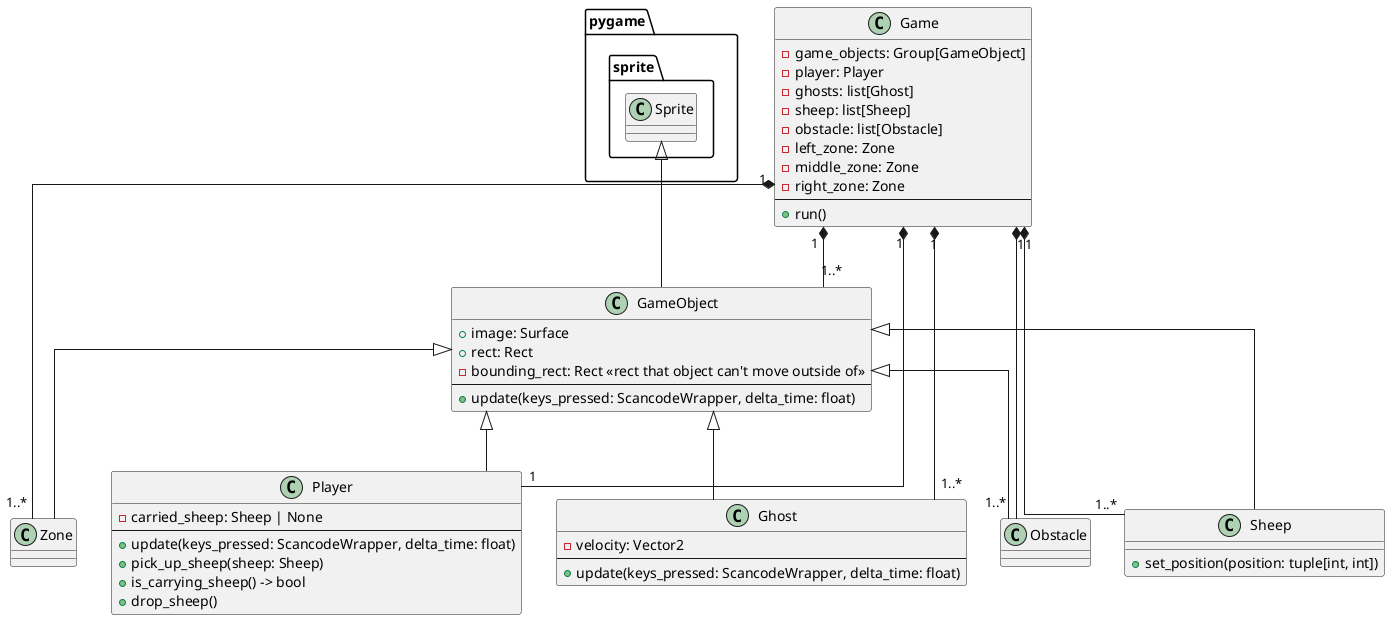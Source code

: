 @startuml diagram

skinparam linetype ortho

class Game {
    -game_objects: Group[GameObject]
    -player: Player
    -ghosts: list[Ghost]
    -sheep: list[Sheep]
    -obstacle: list[Obstacle]
    -left_zone: Zone
    -middle_zone: Zone
    -right_zone: Zone
    --
    +run()
}

class GameObject extends pygame.sprite.Sprite {
    +image: Surface
    +rect: Rect
    -bounding_rect: Rect <<rect that object can't move outside of>>
    --
    +update(keys_pressed: ScancodeWrapper, delta_time: float)
}

class Zone extends GameObject

class Player extends GameObject {
    -carried_sheep: Sheep | None
    --
    +update(keys_pressed: ScancodeWrapper, delta_time: float)
    +pick_up_sheep(sheep: Sheep)
    +is_carrying_sheep() -> bool
    +drop_sheep()
}

class Ghost extends GameObject {
    -velocity: Vector2
    --
    +update(keys_pressed: ScancodeWrapper, delta_time: float)
}

class Obstacle extends GameObject

class Sheep extends GameObject {
    +set_position(position: tuple[int, int])
}

Game "1" *-- "1..*" GameObject
Game "1" *-- "1" Player
Game "1" *-- "1..*" Ghost
Game "1" *-- "1..*" Sheep
Game "1" *-- "1..*" Obstacle
Game "1" *-- "1..*" Zone

@enduml
